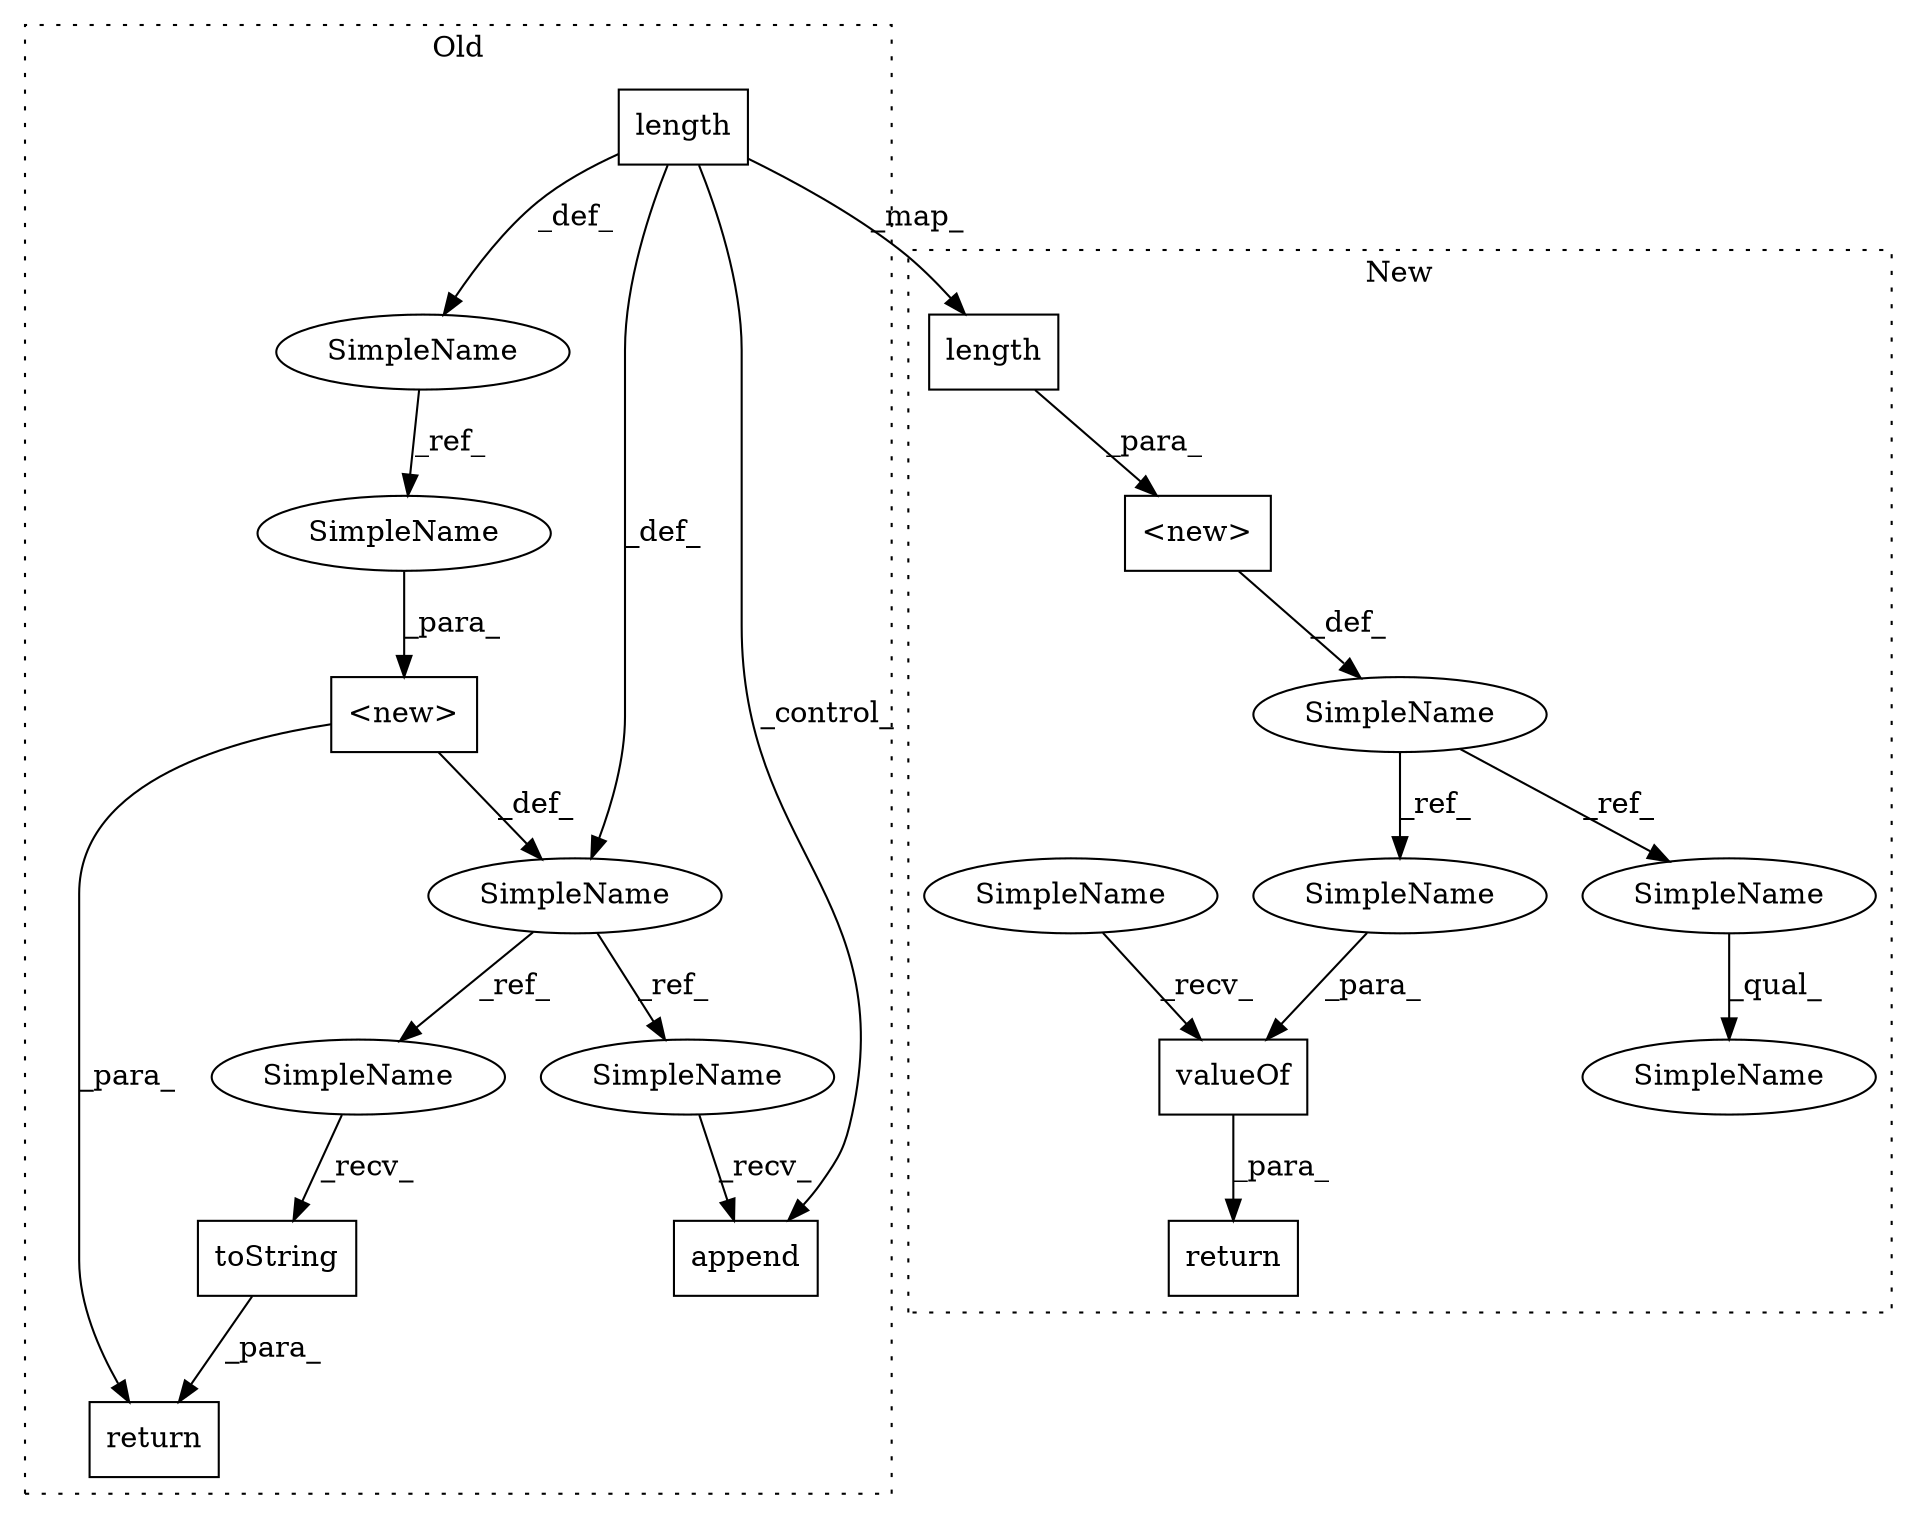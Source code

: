 digraph G {
subgraph cluster0 {
1 [label="length" a="32" s="15977" l="8" shape="box"];
3 [label="toString" a="32" s="16158" l="10" shape="box"];
4 [label="return" a="41" s="16143" l="7" shape="box"];
5 [label="<new>" a="14" s="16015,16039" l="18,1" shape="box"];
10 [label="SimpleName" a="42" s="15962" l="6" shape="ellipse"];
11 [label="SimpleName" a="42" s="16005" l="7" shape="ellipse"];
13 [label="append" a="32" s="16095,16130" l="7,1" shape="box"];
14 [label="SimpleName" a="42" s="16033" l="6" shape="ellipse"];
17 [label="SimpleName" a="42" s="16087" l="7" shape="ellipse"];
18 [label="SimpleName" a="42" s="16150" l="7" shape="ellipse"];
label = "Old";
style="dotted";
}
subgraph cluster1 {
2 [label="length" a="32" s="15964" l="8" shape="box"];
6 [label="return" a="41" s="16083" l="7" shape="box"];
7 [label="SimpleName" a="42" s="15938" l="8" shape="ellipse"];
8 [label="SimpleName" a="42" s="15999" l="15" shape="ellipse"];
9 [label="valueOf" a="32" s="16097,16113" l="8,1" shape="box"];
12 [label="<new>" a="3" s="15949" l="24" shape="box"];
15 [label="SimpleName" a="42" s="15999" l="8" shape="ellipse"];
16 [label="SimpleName" a="42" s="16105" l="8" shape="ellipse"];
19 [label="SimpleName" a="42" s="16090" l="6" shape="ellipse"];
label = "New";
style="dotted";
}
1 -> 11 [label="_def_"];
1 -> 10 [label="_def_"];
1 -> 2 [label="_map_"];
1 -> 13 [label="_control_"];
2 -> 12 [label="_para_"];
3 -> 4 [label="_para_"];
5 -> 11 [label="_def_"];
5 -> 4 [label="_para_"];
7 -> 16 [label="_ref_"];
7 -> 15 [label="_ref_"];
9 -> 6 [label="_para_"];
10 -> 14 [label="_ref_"];
11 -> 18 [label="_ref_"];
11 -> 17 [label="_ref_"];
12 -> 7 [label="_def_"];
14 -> 5 [label="_para_"];
15 -> 8 [label="_qual_"];
16 -> 9 [label="_para_"];
17 -> 13 [label="_recv_"];
18 -> 3 [label="_recv_"];
19 -> 9 [label="_recv_"];
}